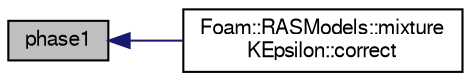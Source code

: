 digraph "phase1"
{
  bgcolor="transparent";
  edge [fontname="FreeSans",fontsize="10",labelfontname="FreeSans",labelfontsize="10"];
  node [fontname="FreeSans",fontsize="10",shape=record];
  rankdir="LR";
  Node1 [label="phase1",height=0.2,width=0.4,color="black", fillcolor="grey75", style="filled" fontcolor="black"];
  Node1 -> Node2 [dir="back",color="midnightblue",fontsize="10",style="solid",fontname="FreeSans"];
  Node2 [label="Foam::RASModels::mixture\lKEpsilon::correct",height=0.2,width=0.4,color="black",URL="$a01476.html#a3ae44b28050c3aa494c1d8e18cf618c1",tooltip="Solve the turbulence equations and correct the turbulence viscosity. "];
}

